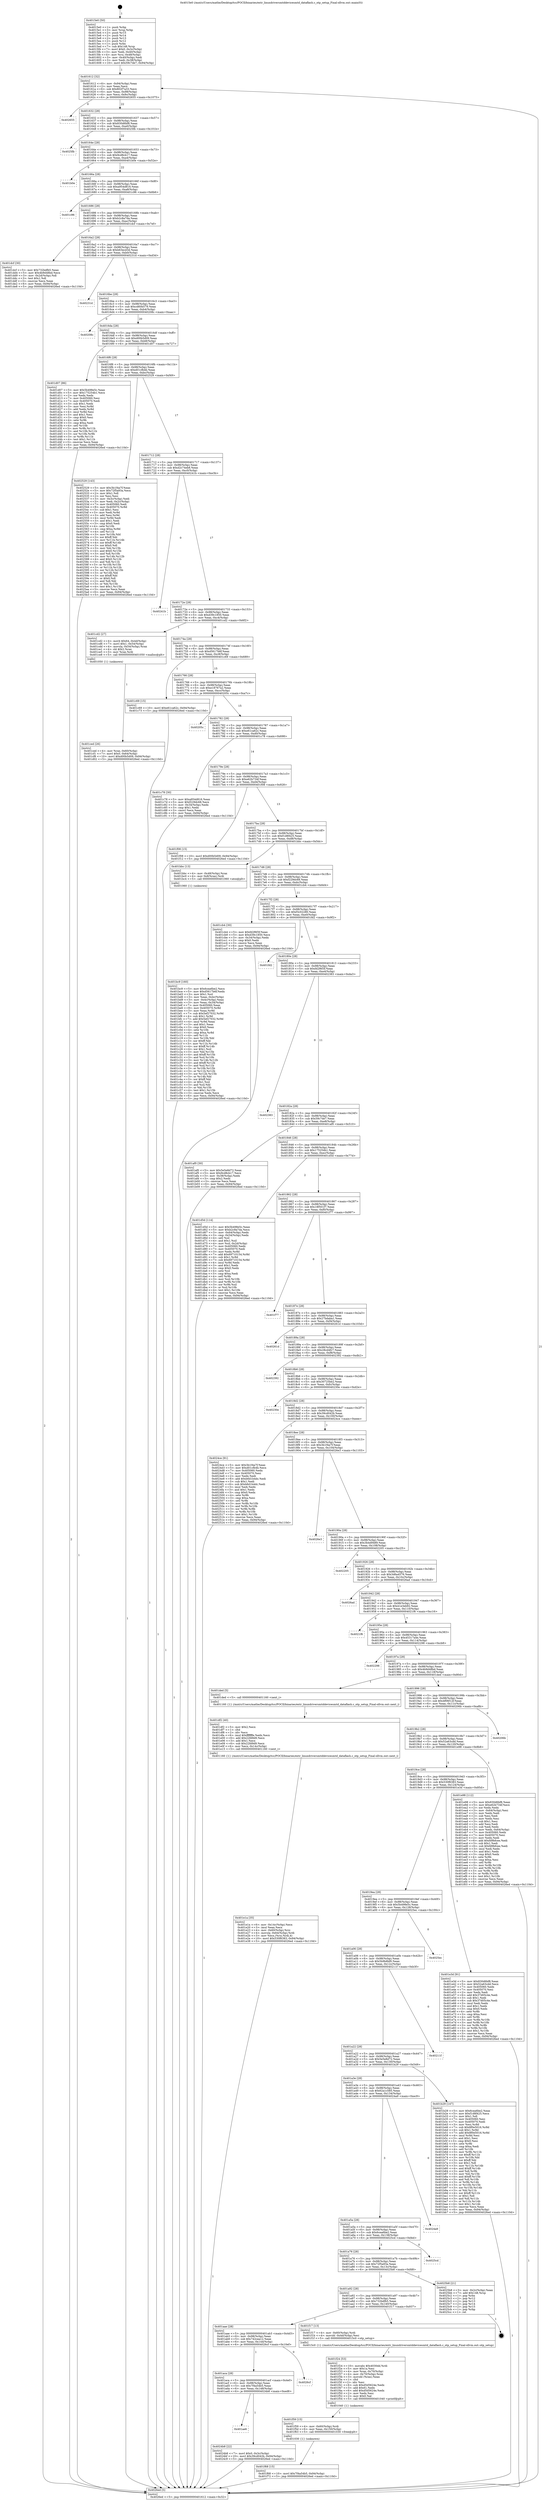 digraph "0x4015e0" {
  label = "0x4015e0 (/mnt/c/Users/mathe/Desktop/tcc/POCII/binaries/extr_linuxdriversmtddevicesmtd_dataflash.c_otp_setup_Final-ollvm.out::main(0))"
  labelloc = "t"
  node[shape=record]

  Entry [label="",width=0.3,height=0.3,shape=circle,fillcolor=black,style=filled]
  "0x401612" [label="{
     0x401612 [32]\l
     | [instrs]\l
     &nbsp;&nbsp;0x401612 \<+6\>: mov -0x94(%rbp),%eax\l
     &nbsp;&nbsp;0x401618 \<+2\>: mov %eax,%ecx\l
     &nbsp;&nbsp;0x40161a \<+6\>: sub $0x802f7a33,%ecx\l
     &nbsp;&nbsp;0x401620 \<+6\>: mov %eax,-0x98(%rbp)\l
     &nbsp;&nbsp;0x401626 \<+6\>: mov %ecx,-0x9c(%rbp)\l
     &nbsp;&nbsp;0x40162c \<+6\>: je 0000000000402655 \<main+0x1075\>\l
  }"]
  "0x402655" [label="{
     0x402655\l
  }", style=dashed]
  "0x401632" [label="{
     0x401632 [28]\l
     | [instrs]\l
     &nbsp;&nbsp;0x401632 \<+5\>: jmp 0000000000401637 \<main+0x57\>\l
     &nbsp;&nbsp;0x401637 \<+6\>: mov -0x98(%rbp),%eax\l
     &nbsp;&nbsp;0x40163d \<+5\>: sub $0x830d6bf8,%eax\l
     &nbsp;&nbsp;0x401642 \<+6\>: mov %eax,-0xa0(%rbp)\l
     &nbsp;&nbsp;0x401648 \<+6\>: je 00000000004025fb \<main+0x101b\>\l
  }"]
  Exit [label="",width=0.3,height=0.3,shape=circle,fillcolor=black,style=filled,peripheries=2]
  "0x4025fb" [label="{
     0x4025fb\l
  }", style=dashed]
  "0x40164e" [label="{
     0x40164e [28]\l
     | [instrs]\l
     &nbsp;&nbsp;0x40164e \<+5\>: jmp 0000000000401653 \<main+0x73\>\l
     &nbsp;&nbsp;0x401653 \<+6\>: mov -0x98(%rbp),%eax\l
     &nbsp;&nbsp;0x401659 \<+5\>: sub $0x9cd8cb17,%eax\l
     &nbsp;&nbsp;0x40165e \<+6\>: mov %eax,-0xa4(%rbp)\l
     &nbsp;&nbsp;0x401664 \<+6\>: je 0000000000401b0e \<main+0x52e\>\l
  }"]
  "0x401ae6" [label="{
     0x401ae6\l
  }", style=dashed]
  "0x401b0e" [label="{
     0x401b0e\l
  }", style=dashed]
  "0x40166a" [label="{
     0x40166a [28]\l
     | [instrs]\l
     &nbsp;&nbsp;0x40166a \<+5\>: jmp 000000000040166f \<main+0x8f\>\l
     &nbsp;&nbsp;0x40166f \<+6\>: mov -0x98(%rbp),%eax\l
     &nbsp;&nbsp;0x401675 \<+5\>: sub $0xa954d816,%eax\l
     &nbsp;&nbsp;0x40167a \<+6\>: mov %eax,-0xa8(%rbp)\l
     &nbsp;&nbsp;0x401680 \<+6\>: je 0000000000401c96 \<main+0x6b6\>\l
  }"]
  "0x4024b8" [label="{
     0x4024b8 [22]\l
     | [instrs]\l
     &nbsp;&nbsp;0x4024b8 \<+7\>: movl $0x0,-0x3c(%rbp)\l
     &nbsp;&nbsp;0x4024bf \<+10\>: movl $0x39cd042b,-0x94(%rbp)\l
     &nbsp;&nbsp;0x4024c9 \<+5\>: jmp 00000000004026ed \<main+0x110d\>\l
  }"]
  "0x401c96" [label="{
     0x401c96\l
  }", style=dashed]
  "0x401686" [label="{
     0x401686 [28]\l
     | [instrs]\l
     &nbsp;&nbsp;0x401686 \<+5\>: jmp 000000000040168b \<main+0xab\>\l
     &nbsp;&nbsp;0x40168b \<+6\>: mov -0x98(%rbp),%eax\l
     &nbsp;&nbsp;0x401691 \<+5\>: sub $0xb2c8a7da,%eax\l
     &nbsp;&nbsp;0x401696 \<+6\>: mov %eax,-0xac(%rbp)\l
     &nbsp;&nbsp;0x40169c \<+6\>: je 0000000000401dcf \<main+0x7ef\>\l
  }"]
  "0x401aca" [label="{
     0x401aca [28]\l
     | [instrs]\l
     &nbsp;&nbsp;0x401aca \<+5\>: jmp 0000000000401acf \<main+0x4ef\>\l
     &nbsp;&nbsp;0x401acf \<+6\>: mov -0x98(%rbp),%eax\l
     &nbsp;&nbsp;0x401ad5 \<+5\>: sub $0x7f4a54b5,%eax\l
     &nbsp;&nbsp;0x401ada \<+6\>: mov %eax,-0x148(%rbp)\l
     &nbsp;&nbsp;0x401ae0 \<+6\>: je 00000000004024b8 \<main+0xed8\>\l
  }"]
  "0x401dcf" [label="{
     0x401dcf [30]\l
     | [instrs]\l
     &nbsp;&nbsp;0x401dcf \<+5\>: mov $0x732bdfb5,%eax\l
     &nbsp;&nbsp;0x401dd4 \<+5\>: mov $0x4b9d48bd,%ecx\l
     &nbsp;&nbsp;0x401dd9 \<+3\>: mov -0x2d(%rbp),%dl\l
     &nbsp;&nbsp;0x401ddc \<+3\>: test $0x1,%dl\l
     &nbsp;&nbsp;0x401ddf \<+3\>: cmovne %ecx,%eax\l
     &nbsp;&nbsp;0x401de2 \<+6\>: mov %eax,-0x94(%rbp)\l
     &nbsp;&nbsp;0x401de8 \<+5\>: jmp 00000000004026ed \<main+0x110d\>\l
  }"]
  "0x4016a2" [label="{
     0x4016a2 [28]\l
     | [instrs]\l
     &nbsp;&nbsp;0x4016a2 \<+5\>: jmp 00000000004016a7 \<main+0xc7\>\l
     &nbsp;&nbsp;0x4016a7 \<+6\>: mov -0x98(%rbp),%eax\l
     &nbsp;&nbsp;0x4016ad \<+5\>: sub $0xb63ecd3d,%eax\l
     &nbsp;&nbsp;0x4016b2 \<+6\>: mov %eax,-0xb0(%rbp)\l
     &nbsp;&nbsp;0x4016b8 \<+6\>: je 000000000040231d \<main+0xd3d\>\l
  }"]
  "0x4026cf" [label="{
     0x4026cf\l
  }", style=dashed]
  "0x40231d" [label="{
     0x40231d\l
  }", style=dashed]
  "0x4016be" [label="{
     0x4016be [28]\l
     | [instrs]\l
     &nbsp;&nbsp;0x4016be \<+5\>: jmp 00000000004016c3 \<main+0xe3\>\l
     &nbsp;&nbsp;0x4016c3 \<+6\>: mov -0x98(%rbp),%eax\l
     &nbsp;&nbsp;0x4016c9 \<+5\>: sub $0xcd60b579,%eax\l
     &nbsp;&nbsp;0x4016ce \<+6\>: mov %eax,-0xb4(%rbp)\l
     &nbsp;&nbsp;0x4016d4 \<+6\>: je 000000000040208c \<main+0xaac\>\l
  }"]
  "0x401f68" [label="{
     0x401f68 [15]\l
     | [instrs]\l
     &nbsp;&nbsp;0x401f68 \<+10\>: movl $0x7f4a54b5,-0x94(%rbp)\l
     &nbsp;&nbsp;0x401f72 \<+5\>: jmp 00000000004026ed \<main+0x110d\>\l
  }"]
  "0x40208c" [label="{
     0x40208c\l
  }", style=dashed]
  "0x4016da" [label="{
     0x4016da [28]\l
     | [instrs]\l
     &nbsp;&nbsp;0x4016da \<+5\>: jmp 00000000004016df \<main+0xff\>\l
     &nbsp;&nbsp;0x4016df \<+6\>: mov -0x98(%rbp),%eax\l
     &nbsp;&nbsp;0x4016e5 \<+5\>: sub $0xd00b5d09,%eax\l
     &nbsp;&nbsp;0x4016ea \<+6\>: mov %eax,-0xb8(%rbp)\l
     &nbsp;&nbsp;0x4016f0 \<+6\>: je 0000000000401d07 \<main+0x727\>\l
  }"]
  "0x401f59" [label="{
     0x401f59 [15]\l
     | [instrs]\l
     &nbsp;&nbsp;0x401f59 \<+4\>: mov -0x60(%rbp),%rdi\l
     &nbsp;&nbsp;0x401f5d \<+6\>: mov %eax,-0x150(%rbp)\l
     &nbsp;&nbsp;0x401f63 \<+5\>: call 0000000000401030 \<free@plt\>\l
     | [calls]\l
     &nbsp;&nbsp;0x401030 \{1\} (unknown)\l
  }"]
  "0x401d07" [label="{
     0x401d07 [86]\l
     | [instrs]\l
     &nbsp;&nbsp;0x401d07 \<+5\>: mov $0x5b498e5c,%eax\l
     &nbsp;&nbsp;0x401d0c \<+5\>: mov $0x175254b1,%ecx\l
     &nbsp;&nbsp;0x401d11 \<+2\>: xor %edx,%edx\l
     &nbsp;&nbsp;0x401d13 \<+7\>: mov 0x405060,%esi\l
     &nbsp;&nbsp;0x401d1a \<+7\>: mov 0x405070,%edi\l
     &nbsp;&nbsp;0x401d21 \<+3\>: sub $0x1,%edx\l
     &nbsp;&nbsp;0x401d24 \<+3\>: mov %esi,%r8d\l
     &nbsp;&nbsp;0x401d27 \<+3\>: add %edx,%r8d\l
     &nbsp;&nbsp;0x401d2a \<+4\>: imul %r8d,%esi\l
     &nbsp;&nbsp;0x401d2e \<+3\>: and $0x1,%esi\l
     &nbsp;&nbsp;0x401d31 \<+3\>: cmp $0x0,%esi\l
     &nbsp;&nbsp;0x401d34 \<+4\>: sete %r9b\l
     &nbsp;&nbsp;0x401d38 \<+3\>: cmp $0xa,%edi\l
     &nbsp;&nbsp;0x401d3b \<+4\>: setl %r10b\l
     &nbsp;&nbsp;0x401d3f \<+3\>: mov %r9b,%r11b\l
     &nbsp;&nbsp;0x401d42 \<+3\>: and %r10b,%r11b\l
     &nbsp;&nbsp;0x401d45 \<+3\>: xor %r10b,%r9b\l
     &nbsp;&nbsp;0x401d48 \<+3\>: or %r9b,%r11b\l
     &nbsp;&nbsp;0x401d4b \<+4\>: test $0x1,%r11b\l
     &nbsp;&nbsp;0x401d4f \<+3\>: cmovne %ecx,%eax\l
     &nbsp;&nbsp;0x401d52 \<+6\>: mov %eax,-0x94(%rbp)\l
     &nbsp;&nbsp;0x401d58 \<+5\>: jmp 00000000004026ed \<main+0x110d\>\l
  }"]
  "0x4016f6" [label="{
     0x4016f6 [28]\l
     | [instrs]\l
     &nbsp;&nbsp;0x4016f6 \<+5\>: jmp 00000000004016fb \<main+0x11b\>\l
     &nbsp;&nbsp;0x4016fb \<+6\>: mov -0x98(%rbp),%eax\l
     &nbsp;&nbsp;0x401701 \<+5\>: sub $0xd01cfb4b,%eax\l
     &nbsp;&nbsp;0x401706 \<+6\>: mov %eax,-0xbc(%rbp)\l
     &nbsp;&nbsp;0x40170c \<+6\>: je 0000000000402529 \<main+0xf49\>\l
  }"]
  "0x401f24" [label="{
     0x401f24 [53]\l
     | [instrs]\l
     &nbsp;&nbsp;0x401f24 \<+10\>: movabs $0x4030dd,%rdi\l
     &nbsp;&nbsp;0x401f2e \<+5\>: mov $0x1a,%esi\l
     &nbsp;&nbsp;0x401f33 \<+4\>: mov %rax,-0x70(%rbp)\l
     &nbsp;&nbsp;0x401f37 \<+4\>: mov -0x70(%rbp),%rax\l
     &nbsp;&nbsp;0x401f3b \<+3\>: movsbl (%rax),%eax\l
     &nbsp;&nbsp;0x401f3e \<+1\>: cltd\l
     &nbsp;&nbsp;0x401f3f \<+2\>: idiv %esi\l
     &nbsp;&nbsp;0x401f41 \<+6\>: sub $0xd5d5624e,%edx\l
     &nbsp;&nbsp;0x401f47 \<+3\>: add $0x61,%edx\l
     &nbsp;&nbsp;0x401f4a \<+6\>: add $0xd5d5624e,%edx\l
     &nbsp;&nbsp;0x401f50 \<+2\>: mov %edx,%esi\l
     &nbsp;&nbsp;0x401f52 \<+2\>: mov $0x0,%al\l
     &nbsp;&nbsp;0x401f54 \<+5\>: call 0000000000401040 \<printf@plt\>\l
     | [calls]\l
     &nbsp;&nbsp;0x401040 \{1\} (unknown)\l
  }"]
  "0x402529" [label="{
     0x402529 [143]\l
     | [instrs]\l
     &nbsp;&nbsp;0x402529 \<+5\>: mov $0x3b1f4a7f,%eax\l
     &nbsp;&nbsp;0x40252e \<+5\>: mov $0x72f5a93a,%ecx\l
     &nbsp;&nbsp;0x402533 \<+2\>: mov $0x1,%dl\l
     &nbsp;&nbsp;0x402535 \<+2\>: xor %esi,%esi\l
     &nbsp;&nbsp;0x402537 \<+3\>: mov -0x3c(%rbp),%edi\l
     &nbsp;&nbsp;0x40253a \<+3\>: mov %edi,-0x2c(%rbp)\l
     &nbsp;&nbsp;0x40253d \<+7\>: mov 0x405060,%edi\l
     &nbsp;&nbsp;0x402544 \<+8\>: mov 0x405070,%r8d\l
     &nbsp;&nbsp;0x40254c \<+3\>: sub $0x1,%esi\l
     &nbsp;&nbsp;0x40254f \<+3\>: mov %edi,%r9d\l
     &nbsp;&nbsp;0x402552 \<+3\>: add %esi,%r9d\l
     &nbsp;&nbsp;0x402555 \<+4\>: imul %r9d,%edi\l
     &nbsp;&nbsp;0x402559 \<+3\>: and $0x1,%edi\l
     &nbsp;&nbsp;0x40255c \<+3\>: cmp $0x0,%edi\l
     &nbsp;&nbsp;0x40255f \<+4\>: sete %r10b\l
     &nbsp;&nbsp;0x402563 \<+4\>: cmp $0xa,%r8d\l
     &nbsp;&nbsp;0x402567 \<+4\>: setl %r11b\l
     &nbsp;&nbsp;0x40256b \<+3\>: mov %r10b,%bl\l
     &nbsp;&nbsp;0x40256e \<+3\>: xor $0xff,%bl\l
     &nbsp;&nbsp;0x402571 \<+3\>: mov %r11b,%r14b\l
     &nbsp;&nbsp;0x402574 \<+4\>: xor $0xff,%r14b\l
     &nbsp;&nbsp;0x402578 \<+3\>: xor $0x0,%dl\l
     &nbsp;&nbsp;0x40257b \<+3\>: mov %bl,%r15b\l
     &nbsp;&nbsp;0x40257e \<+4\>: and $0x0,%r15b\l
     &nbsp;&nbsp;0x402582 \<+3\>: and %dl,%r10b\l
     &nbsp;&nbsp;0x402585 \<+3\>: mov %r14b,%r12b\l
     &nbsp;&nbsp;0x402588 \<+4\>: and $0x0,%r12b\l
     &nbsp;&nbsp;0x40258c \<+3\>: and %dl,%r11b\l
     &nbsp;&nbsp;0x40258f \<+3\>: or %r10b,%r15b\l
     &nbsp;&nbsp;0x402592 \<+3\>: or %r11b,%r12b\l
     &nbsp;&nbsp;0x402595 \<+3\>: xor %r12b,%r15b\l
     &nbsp;&nbsp;0x402598 \<+3\>: or %r14b,%bl\l
     &nbsp;&nbsp;0x40259b \<+3\>: xor $0xff,%bl\l
     &nbsp;&nbsp;0x40259e \<+3\>: or $0x0,%dl\l
     &nbsp;&nbsp;0x4025a1 \<+2\>: and %dl,%bl\l
     &nbsp;&nbsp;0x4025a3 \<+3\>: or %bl,%r15b\l
     &nbsp;&nbsp;0x4025a6 \<+4\>: test $0x1,%r15b\l
     &nbsp;&nbsp;0x4025aa \<+3\>: cmovne %ecx,%eax\l
     &nbsp;&nbsp;0x4025ad \<+6\>: mov %eax,-0x94(%rbp)\l
     &nbsp;&nbsp;0x4025b3 \<+5\>: jmp 00000000004026ed \<main+0x110d\>\l
  }"]
  "0x401712" [label="{
     0x401712 [28]\l
     | [instrs]\l
     &nbsp;&nbsp;0x401712 \<+5\>: jmp 0000000000401717 \<main+0x137\>\l
     &nbsp;&nbsp;0x401717 \<+6\>: mov -0x98(%rbp),%eax\l
     &nbsp;&nbsp;0x40171d \<+5\>: sub $0xd2c74eb8,%eax\l
     &nbsp;&nbsp;0x401722 \<+6\>: mov %eax,-0xc0(%rbp)\l
     &nbsp;&nbsp;0x401728 \<+6\>: je 000000000040241b \<main+0xe3b\>\l
  }"]
  "0x401aae" [label="{
     0x401aae [28]\l
     | [instrs]\l
     &nbsp;&nbsp;0x401aae \<+5\>: jmp 0000000000401ab3 \<main+0x4d3\>\l
     &nbsp;&nbsp;0x401ab3 \<+6\>: mov -0x98(%rbp),%eax\l
     &nbsp;&nbsp;0x401ab9 \<+5\>: sub $0x742cea12,%eax\l
     &nbsp;&nbsp;0x401abe \<+6\>: mov %eax,-0x144(%rbp)\l
     &nbsp;&nbsp;0x401ac4 \<+6\>: je 00000000004026cf \<main+0x10ef\>\l
  }"]
  "0x40241b" [label="{
     0x40241b\l
  }", style=dashed]
  "0x40172e" [label="{
     0x40172e [28]\l
     | [instrs]\l
     &nbsp;&nbsp;0x40172e \<+5\>: jmp 0000000000401733 \<main+0x153\>\l
     &nbsp;&nbsp;0x401733 \<+6\>: mov -0x98(%rbp),%eax\l
     &nbsp;&nbsp;0x401739 \<+5\>: sub $0xd39c1850,%eax\l
     &nbsp;&nbsp;0x40173e \<+6\>: mov %eax,-0xc4(%rbp)\l
     &nbsp;&nbsp;0x401744 \<+6\>: je 0000000000401cd2 \<main+0x6f2\>\l
  }"]
  "0x401f17" [label="{
     0x401f17 [13]\l
     | [instrs]\l
     &nbsp;&nbsp;0x401f17 \<+4\>: mov -0x60(%rbp),%rdi\l
     &nbsp;&nbsp;0x401f1b \<+4\>: movsbl -0x4d(%rbp),%esi\l
     &nbsp;&nbsp;0x401f1f \<+5\>: call 00000000004015c0 \<otp_setup\>\l
     | [calls]\l
     &nbsp;&nbsp;0x4015c0 \{1\} (/mnt/c/Users/mathe/Desktop/tcc/POCII/binaries/extr_linuxdriversmtddevicesmtd_dataflash.c_otp_setup_Final-ollvm.out::otp_setup)\l
  }"]
  "0x401cd2" [label="{
     0x401cd2 [27]\l
     | [instrs]\l
     &nbsp;&nbsp;0x401cd2 \<+4\>: movb $0x64,-0x4d(%rbp)\l
     &nbsp;&nbsp;0x401cd6 \<+7\>: movl $0x1,-0x54(%rbp)\l
     &nbsp;&nbsp;0x401cdd \<+4\>: movslq -0x54(%rbp),%rax\l
     &nbsp;&nbsp;0x401ce1 \<+4\>: shl $0x2,%rax\l
     &nbsp;&nbsp;0x401ce5 \<+3\>: mov %rax,%rdi\l
     &nbsp;&nbsp;0x401ce8 \<+5\>: call 0000000000401050 \<malloc@plt\>\l
     | [calls]\l
     &nbsp;&nbsp;0x401050 \{1\} (unknown)\l
  }"]
  "0x40174a" [label="{
     0x40174a [28]\l
     | [instrs]\l
     &nbsp;&nbsp;0x40174a \<+5\>: jmp 000000000040174f \<main+0x16f\>\l
     &nbsp;&nbsp;0x40174f \<+6\>: mov -0x98(%rbp),%eax\l
     &nbsp;&nbsp;0x401755 \<+5\>: sub $0xd5617b6f,%eax\l
     &nbsp;&nbsp;0x40175a \<+6\>: mov %eax,-0xc8(%rbp)\l
     &nbsp;&nbsp;0x401760 \<+6\>: je 0000000000401c69 \<main+0x689\>\l
  }"]
  "0x401a92" [label="{
     0x401a92 [28]\l
     | [instrs]\l
     &nbsp;&nbsp;0x401a92 \<+5\>: jmp 0000000000401a97 \<main+0x4b7\>\l
     &nbsp;&nbsp;0x401a97 \<+6\>: mov -0x98(%rbp),%eax\l
     &nbsp;&nbsp;0x401a9d \<+5\>: sub $0x732bdfb5,%eax\l
     &nbsp;&nbsp;0x401aa2 \<+6\>: mov %eax,-0x140(%rbp)\l
     &nbsp;&nbsp;0x401aa8 \<+6\>: je 0000000000401f17 \<main+0x937\>\l
  }"]
  "0x401c69" [label="{
     0x401c69 [15]\l
     | [instrs]\l
     &nbsp;&nbsp;0x401c69 \<+10\>: movl $0xe61ca62c,-0x94(%rbp)\l
     &nbsp;&nbsp;0x401c73 \<+5\>: jmp 00000000004026ed \<main+0x110d\>\l
  }"]
  "0x401766" [label="{
     0x401766 [28]\l
     | [instrs]\l
     &nbsp;&nbsp;0x401766 \<+5\>: jmp 000000000040176b \<main+0x18b\>\l
     &nbsp;&nbsp;0x40176b \<+6\>: mov -0x98(%rbp),%eax\l
     &nbsp;&nbsp;0x401771 \<+5\>: sub $0xe18767a2,%eax\l
     &nbsp;&nbsp;0x401776 \<+6\>: mov %eax,-0xcc(%rbp)\l
     &nbsp;&nbsp;0x40177c \<+6\>: je 000000000040205c \<main+0xa7c\>\l
  }"]
  "0x4025b8" [label="{
     0x4025b8 [21]\l
     | [instrs]\l
     &nbsp;&nbsp;0x4025b8 \<+3\>: mov -0x2c(%rbp),%eax\l
     &nbsp;&nbsp;0x4025bb \<+7\>: add $0x148,%rsp\l
     &nbsp;&nbsp;0x4025c2 \<+1\>: pop %rbx\l
     &nbsp;&nbsp;0x4025c3 \<+2\>: pop %r12\l
     &nbsp;&nbsp;0x4025c5 \<+2\>: pop %r13\l
     &nbsp;&nbsp;0x4025c7 \<+2\>: pop %r14\l
     &nbsp;&nbsp;0x4025c9 \<+2\>: pop %r15\l
     &nbsp;&nbsp;0x4025cb \<+1\>: pop %rbp\l
     &nbsp;&nbsp;0x4025cc \<+1\>: ret\l
  }"]
  "0x40205c" [label="{
     0x40205c\l
  }", style=dashed]
  "0x401782" [label="{
     0x401782 [28]\l
     | [instrs]\l
     &nbsp;&nbsp;0x401782 \<+5\>: jmp 0000000000401787 \<main+0x1a7\>\l
     &nbsp;&nbsp;0x401787 \<+6\>: mov -0x98(%rbp),%eax\l
     &nbsp;&nbsp;0x40178d \<+5\>: sub $0xe61ca62c,%eax\l
     &nbsp;&nbsp;0x401792 \<+6\>: mov %eax,-0xd0(%rbp)\l
     &nbsp;&nbsp;0x401798 \<+6\>: je 0000000000401c78 \<main+0x698\>\l
  }"]
  "0x401a76" [label="{
     0x401a76 [28]\l
     | [instrs]\l
     &nbsp;&nbsp;0x401a76 \<+5\>: jmp 0000000000401a7b \<main+0x49b\>\l
     &nbsp;&nbsp;0x401a7b \<+6\>: mov -0x98(%rbp),%eax\l
     &nbsp;&nbsp;0x401a81 \<+5\>: sub $0x72f5a93a,%eax\l
     &nbsp;&nbsp;0x401a86 \<+6\>: mov %eax,-0x13c(%rbp)\l
     &nbsp;&nbsp;0x401a8c \<+6\>: je 00000000004025b8 \<main+0xfd8\>\l
  }"]
  "0x401c78" [label="{
     0x401c78 [30]\l
     | [instrs]\l
     &nbsp;&nbsp;0x401c78 \<+5\>: mov $0xa954d816,%eax\l
     &nbsp;&nbsp;0x401c7d \<+5\>: mov $0xf229dc68,%ecx\l
     &nbsp;&nbsp;0x401c82 \<+3\>: mov -0x34(%rbp),%edx\l
     &nbsp;&nbsp;0x401c85 \<+3\>: cmp $0x1,%edx\l
     &nbsp;&nbsp;0x401c88 \<+3\>: cmovl %ecx,%eax\l
     &nbsp;&nbsp;0x401c8b \<+6\>: mov %eax,-0x94(%rbp)\l
     &nbsp;&nbsp;0x401c91 \<+5\>: jmp 00000000004026ed \<main+0x110d\>\l
  }"]
  "0x40179e" [label="{
     0x40179e [28]\l
     | [instrs]\l
     &nbsp;&nbsp;0x40179e \<+5\>: jmp 00000000004017a3 \<main+0x1c3\>\l
     &nbsp;&nbsp;0x4017a3 \<+6\>: mov -0x98(%rbp),%eax\l
     &nbsp;&nbsp;0x4017a9 \<+5\>: sub $0xe62b734f,%eax\l
     &nbsp;&nbsp;0x4017ae \<+6\>: mov %eax,-0xd4(%rbp)\l
     &nbsp;&nbsp;0x4017b4 \<+6\>: je 0000000000401f08 \<main+0x928\>\l
  }"]
  "0x4025cd" [label="{
     0x4025cd\l
  }", style=dashed]
  "0x401f08" [label="{
     0x401f08 [15]\l
     | [instrs]\l
     &nbsp;&nbsp;0x401f08 \<+10\>: movl $0xd00b5d09,-0x94(%rbp)\l
     &nbsp;&nbsp;0x401f12 \<+5\>: jmp 00000000004026ed \<main+0x110d\>\l
  }"]
  "0x4017ba" [label="{
     0x4017ba [28]\l
     | [instrs]\l
     &nbsp;&nbsp;0x4017ba \<+5\>: jmp 00000000004017bf \<main+0x1df\>\l
     &nbsp;&nbsp;0x4017bf \<+6\>: mov -0x98(%rbp),%eax\l
     &nbsp;&nbsp;0x4017c5 \<+5\>: sub $0xf1d8f425,%eax\l
     &nbsp;&nbsp;0x4017ca \<+6\>: mov %eax,-0xd8(%rbp)\l
     &nbsp;&nbsp;0x4017d0 \<+6\>: je 0000000000401bbc \<main+0x5dc\>\l
  }"]
  "0x401a5a" [label="{
     0x401a5a [28]\l
     | [instrs]\l
     &nbsp;&nbsp;0x401a5a \<+5\>: jmp 0000000000401a5f \<main+0x47f\>\l
     &nbsp;&nbsp;0x401a5f \<+6\>: mov -0x98(%rbp),%eax\l
     &nbsp;&nbsp;0x401a65 \<+5\>: sub $0x6cea6be2,%eax\l
     &nbsp;&nbsp;0x401a6a \<+6\>: mov %eax,-0x138(%rbp)\l
     &nbsp;&nbsp;0x401a70 \<+6\>: je 00000000004025cd \<main+0xfed\>\l
  }"]
  "0x401bbc" [label="{
     0x401bbc [13]\l
     | [instrs]\l
     &nbsp;&nbsp;0x401bbc \<+4\>: mov -0x48(%rbp),%rax\l
     &nbsp;&nbsp;0x401bc0 \<+4\>: mov 0x8(%rax),%rdi\l
     &nbsp;&nbsp;0x401bc4 \<+5\>: call 0000000000401060 \<atoi@plt\>\l
     | [calls]\l
     &nbsp;&nbsp;0x401060 \{1\} (unknown)\l
  }"]
  "0x4017d6" [label="{
     0x4017d6 [28]\l
     | [instrs]\l
     &nbsp;&nbsp;0x4017d6 \<+5\>: jmp 00000000004017db \<main+0x1fb\>\l
     &nbsp;&nbsp;0x4017db \<+6\>: mov -0x98(%rbp),%eax\l
     &nbsp;&nbsp;0x4017e1 \<+5\>: sub $0xf229dc68,%eax\l
     &nbsp;&nbsp;0x4017e6 \<+6\>: mov %eax,-0xdc(%rbp)\l
     &nbsp;&nbsp;0x4017ec \<+6\>: je 0000000000401cb4 \<main+0x6d4\>\l
  }"]
  "0x4024a9" [label="{
     0x4024a9\l
  }", style=dashed]
  "0x401cb4" [label="{
     0x401cb4 [30]\l
     | [instrs]\l
     &nbsp;&nbsp;0x401cb4 \<+5\>: mov $0xfd2f6f3f,%eax\l
     &nbsp;&nbsp;0x401cb9 \<+5\>: mov $0xd39c1850,%ecx\l
     &nbsp;&nbsp;0x401cbe \<+3\>: mov -0x34(%rbp),%edx\l
     &nbsp;&nbsp;0x401cc1 \<+3\>: cmp $0x0,%edx\l
     &nbsp;&nbsp;0x401cc4 \<+3\>: cmove %ecx,%eax\l
     &nbsp;&nbsp;0x401cc7 \<+6\>: mov %eax,-0x94(%rbp)\l
     &nbsp;&nbsp;0x401ccd \<+5\>: jmp 00000000004026ed \<main+0x110d\>\l
  }"]
  "0x4017f2" [label="{
     0x4017f2 [28]\l
     | [instrs]\l
     &nbsp;&nbsp;0x4017f2 \<+5\>: jmp 00000000004017f7 \<main+0x217\>\l
     &nbsp;&nbsp;0x4017f7 \<+6\>: mov -0x98(%rbp),%eax\l
     &nbsp;&nbsp;0x4017fd \<+5\>: sub $0xf3c02280,%eax\l
     &nbsp;&nbsp;0x401802 \<+6\>: mov %eax,-0xe0(%rbp)\l
     &nbsp;&nbsp;0x401808 \<+6\>: je 0000000000401fd2 \<main+0x9f2\>\l
  }"]
  "0x401e1a" [label="{
     0x401e1a [35]\l
     | [instrs]\l
     &nbsp;&nbsp;0x401e1a \<+6\>: mov -0x14c(%rbp),%ecx\l
     &nbsp;&nbsp;0x401e20 \<+3\>: imul %eax,%ecx\l
     &nbsp;&nbsp;0x401e23 \<+4\>: mov -0x60(%rbp),%rsi\l
     &nbsp;&nbsp;0x401e27 \<+4\>: movslq -0x64(%rbp),%rdi\l
     &nbsp;&nbsp;0x401e2b \<+3\>: mov %ecx,(%rsi,%rdi,4)\l
     &nbsp;&nbsp;0x401e2e \<+10\>: movl $0x530f6383,-0x94(%rbp)\l
     &nbsp;&nbsp;0x401e38 \<+5\>: jmp 00000000004026ed \<main+0x110d\>\l
  }"]
  "0x401fd2" [label="{
     0x401fd2\l
  }", style=dashed]
  "0x40180e" [label="{
     0x40180e [28]\l
     | [instrs]\l
     &nbsp;&nbsp;0x40180e \<+5\>: jmp 0000000000401813 \<main+0x233\>\l
     &nbsp;&nbsp;0x401813 \<+6\>: mov -0x98(%rbp),%eax\l
     &nbsp;&nbsp;0x401819 \<+5\>: sub $0xfd2f6f3f,%eax\l
     &nbsp;&nbsp;0x40181e \<+6\>: mov %eax,-0xe4(%rbp)\l
     &nbsp;&nbsp;0x401824 \<+6\>: je 0000000000402383 \<main+0xda3\>\l
  }"]
  "0x401df2" [label="{
     0x401df2 [40]\l
     | [instrs]\l
     &nbsp;&nbsp;0x401df2 \<+5\>: mov $0x2,%ecx\l
     &nbsp;&nbsp;0x401df7 \<+1\>: cltd\l
     &nbsp;&nbsp;0x401df8 \<+2\>: idiv %ecx\l
     &nbsp;&nbsp;0x401dfa \<+6\>: imul $0xfffffffe,%edx,%ecx\l
     &nbsp;&nbsp;0x401e00 \<+6\>: add $0x22fd9d9,%ecx\l
     &nbsp;&nbsp;0x401e06 \<+3\>: add $0x1,%ecx\l
     &nbsp;&nbsp;0x401e09 \<+6\>: sub $0x22fd9d9,%ecx\l
     &nbsp;&nbsp;0x401e0f \<+6\>: mov %ecx,-0x14c(%rbp)\l
     &nbsp;&nbsp;0x401e15 \<+5\>: call 0000000000401160 \<next_i\>\l
     | [calls]\l
     &nbsp;&nbsp;0x401160 \{1\} (/mnt/c/Users/mathe/Desktop/tcc/POCII/binaries/extr_linuxdriversmtddevicesmtd_dataflash.c_otp_setup_Final-ollvm.out::next_i)\l
  }"]
  "0x402383" [label="{
     0x402383\l
  }", style=dashed]
  "0x40182a" [label="{
     0x40182a [28]\l
     | [instrs]\l
     &nbsp;&nbsp;0x40182a \<+5\>: jmp 000000000040182f \<main+0x24f\>\l
     &nbsp;&nbsp;0x40182f \<+6\>: mov -0x98(%rbp),%eax\l
     &nbsp;&nbsp;0x401835 \<+5\>: sub $0x59c7de7,%eax\l
     &nbsp;&nbsp;0x40183a \<+6\>: mov %eax,-0xe8(%rbp)\l
     &nbsp;&nbsp;0x401840 \<+6\>: je 0000000000401af0 \<main+0x510\>\l
  }"]
  "0x401ced" [label="{
     0x401ced [26]\l
     | [instrs]\l
     &nbsp;&nbsp;0x401ced \<+4\>: mov %rax,-0x60(%rbp)\l
     &nbsp;&nbsp;0x401cf1 \<+7\>: movl $0x0,-0x64(%rbp)\l
     &nbsp;&nbsp;0x401cf8 \<+10\>: movl $0xd00b5d09,-0x94(%rbp)\l
     &nbsp;&nbsp;0x401d02 \<+5\>: jmp 00000000004026ed \<main+0x110d\>\l
  }"]
  "0x401af0" [label="{
     0x401af0 [30]\l
     | [instrs]\l
     &nbsp;&nbsp;0x401af0 \<+5\>: mov $0x5e5e8d72,%eax\l
     &nbsp;&nbsp;0x401af5 \<+5\>: mov $0x9cd8cb17,%ecx\l
     &nbsp;&nbsp;0x401afa \<+3\>: mov -0x38(%rbp),%edx\l
     &nbsp;&nbsp;0x401afd \<+3\>: cmp $0x2,%edx\l
     &nbsp;&nbsp;0x401b00 \<+3\>: cmovne %ecx,%eax\l
     &nbsp;&nbsp;0x401b03 \<+6\>: mov %eax,-0x94(%rbp)\l
     &nbsp;&nbsp;0x401b09 \<+5\>: jmp 00000000004026ed \<main+0x110d\>\l
  }"]
  "0x401846" [label="{
     0x401846 [28]\l
     | [instrs]\l
     &nbsp;&nbsp;0x401846 \<+5\>: jmp 000000000040184b \<main+0x26b\>\l
     &nbsp;&nbsp;0x40184b \<+6\>: mov -0x98(%rbp),%eax\l
     &nbsp;&nbsp;0x401851 \<+5\>: sub $0x175254b1,%eax\l
     &nbsp;&nbsp;0x401856 \<+6\>: mov %eax,-0xec(%rbp)\l
     &nbsp;&nbsp;0x40185c \<+6\>: je 0000000000401d5d \<main+0x77d\>\l
  }"]
  "0x4026ed" [label="{
     0x4026ed [5]\l
     | [instrs]\l
     &nbsp;&nbsp;0x4026ed \<+5\>: jmp 0000000000401612 \<main+0x32\>\l
  }"]
  "0x4015e0" [label="{
     0x4015e0 [50]\l
     | [instrs]\l
     &nbsp;&nbsp;0x4015e0 \<+1\>: push %rbp\l
     &nbsp;&nbsp;0x4015e1 \<+3\>: mov %rsp,%rbp\l
     &nbsp;&nbsp;0x4015e4 \<+2\>: push %r15\l
     &nbsp;&nbsp;0x4015e6 \<+2\>: push %r14\l
     &nbsp;&nbsp;0x4015e8 \<+2\>: push %r13\l
     &nbsp;&nbsp;0x4015ea \<+2\>: push %r12\l
     &nbsp;&nbsp;0x4015ec \<+1\>: push %rbx\l
     &nbsp;&nbsp;0x4015ed \<+7\>: sub $0x148,%rsp\l
     &nbsp;&nbsp;0x4015f4 \<+7\>: movl $0x0,-0x3c(%rbp)\l
     &nbsp;&nbsp;0x4015fb \<+3\>: mov %edi,-0x40(%rbp)\l
     &nbsp;&nbsp;0x4015fe \<+4\>: mov %rsi,-0x48(%rbp)\l
     &nbsp;&nbsp;0x401602 \<+3\>: mov -0x40(%rbp),%edi\l
     &nbsp;&nbsp;0x401605 \<+3\>: mov %edi,-0x38(%rbp)\l
     &nbsp;&nbsp;0x401608 \<+10\>: movl $0x59c7de7,-0x94(%rbp)\l
  }"]
  "0x401bc9" [label="{
     0x401bc9 [160]\l
     | [instrs]\l
     &nbsp;&nbsp;0x401bc9 \<+5\>: mov $0x6cea6be2,%ecx\l
     &nbsp;&nbsp;0x401bce \<+5\>: mov $0xd5617b6f,%edx\l
     &nbsp;&nbsp;0x401bd3 \<+3\>: mov $0x1,%sil\l
     &nbsp;&nbsp;0x401bd6 \<+3\>: mov %eax,-0x4c(%rbp)\l
     &nbsp;&nbsp;0x401bd9 \<+3\>: mov -0x4c(%rbp),%eax\l
     &nbsp;&nbsp;0x401bdc \<+3\>: mov %eax,-0x34(%rbp)\l
     &nbsp;&nbsp;0x401bdf \<+7\>: mov 0x405060,%eax\l
     &nbsp;&nbsp;0x401be6 \<+8\>: mov 0x405070,%r8d\l
     &nbsp;&nbsp;0x401bee \<+3\>: mov %eax,%r9d\l
     &nbsp;&nbsp;0x401bf1 \<+7\>: sub $0x5ef27032,%r9d\l
     &nbsp;&nbsp;0x401bf8 \<+4\>: sub $0x1,%r9d\l
     &nbsp;&nbsp;0x401bfc \<+7\>: add $0x5ef27032,%r9d\l
     &nbsp;&nbsp;0x401c03 \<+4\>: imul %r9d,%eax\l
     &nbsp;&nbsp;0x401c07 \<+3\>: and $0x1,%eax\l
     &nbsp;&nbsp;0x401c0a \<+3\>: cmp $0x0,%eax\l
     &nbsp;&nbsp;0x401c0d \<+4\>: sete %r10b\l
     &nbsp;&nbsp;0x401c11 \<+4\>: cmp $0xa,%r8d\l
     &nbsp;&nbsp;0x401c15 \<+4\>: setl %r11b\l
     &nbsp;&nbsp;0x401c19 \<+3\>: mov %r10b,%bl\l
     &nbsp;&nbsp;0x401c1c \<+3\>: xor $0xff,%bl\l
     &nbsp;&nbsp;0x401c1f \<+3\>: mov %r11b,%r14b\l
     &nbsp;&nbsp;0x401c22 \<+4\>: xor $0xff,%r14b\l
     &nbsp;&nbsp;0x401c26 \<+4\>: xor $0x1,%sil\l
     &nbsp;&nbsp;0x401c2a \<+3\>: mov %bl,%r15b\l
     &nbsp;&nbsp;0x401c2d \<+4\>: and $0xff,%r15b\l
     &nbsp;&nbsp;0x401c31 \<+3\>: and %sil,%r10b\l
     &nbsp;&nbsp;0x401c34 \<+3\>: mov %r14b,%r12b\l
     &nbsp;&nbsp;0x401c37 \<+4\>: and $0xff,%r12b\l
     &nbsp;&nbsp;0x401c3b \<+3\>: and %sil,%r11b\l
     &nbsp;&nbsp;0x401c3e \<+3\>: or %r10b,%r15b\l
     &nbsp;&nbsp;0x401c41 \<+3\>: or %r11b,%r12b\l
     &nbsp;&nbsp;0x401c44 \<+3\>: xor %r12b,%r15b\l
     &nbsp;&nbsp;0x401c47 \<+3\>: or %r14b,%bl\l
     &nbsp;&nbsp;0x401c4a \<+3\>: xor $0xff,%bl\l
     &nbsp;&nbsp;0x401c4d \<+4\>: or $0x1,%sil\l
     &nbsp;&nbsp;0x401c51 \<+3\>: and %sil,%bl\l
     &nbsp;&nbsp;0x401c54 \<+3\>: or %bl,%r15b\l
     &nbsp;&nbsp;0x401c57 \<+4\>: test $0x1,%r15b\l
     &nbsp;&nbsp;0x401c5b \<+3\>: cmovne %edx,%ecx\l
     &nbsp;&nbsp;0x401c5e \<+6\>: mov %ecx,-0x94(%rbp)\l
     &nbsp;&nbsp;0x401c64 \<+5\>: jmp 00000000004026ed \<main+0x110d\>\l
  }"]
  "0x401d5d" [label="{
     0x401d5d [114]\l
     | [instrs]\l
     &nbsp;&nbsp;0x401d5d \<+5\>: mov $0x5b498e5c,%eax\l
     &nbsp;&nbsp;0x401d62 \<+5\>: mov $0xb2c8a7da,%ecx\l
     &nbsp;&nbsp;0x401d67 \<+3\>: mov -0x64(%rbp),%edx\l
     &nbsp;&nbsp;0x401d6a \<+3\>: cmp -0x54(%rbp),%edx\l
     &nbsp;&nbsp;0x401d6d \<+4\>: setl %sil\l
     &nbsp;&nbsp;0x401d71 \<+4\>: and $0x1,%sil\l
     &nbsp;&nbsp;0x401d75 \<+4\>: mov %sil,-0x2d(%rbp)\l
     &nbsp;&nbsp;0x401d79 \<+7\>: mov 0x405060,%edx\l
     &nbsp;&nbsp;0x401d80 \<+7\>: mov 0x405070,%edi\l
     &nbsp;&nbsp;0x401d87 \<+3\>: mov %edx,%r8d\l
     &nbsp;&nbsp;0x401d8a \<+7\>: add $0x69710154,%r8d\l
     &nbsp;&nbsp;0x401d91 \<+4\>: sub $0x1,%r8d\l
     &nbsp;&nbsp;0x401d95 \<+7\>: sub $0x69710154,%r8d\l
     &nbsp;&nbsp;0x401d9c \<+4\>: imul %r8d,%edx\l
     &nbsp;&nbsp;0x401da0 \<+3\>: and $0x1,%edx\l
     &nbsp;&nbsp;0x401da3 \<+3\>: cmp $0x0,%edx\l
     &nbsp;&nbsp;0x401da6 \<+4\>: sete %sil\l
     &nbsp;&nbsp;0x401daa \<+3\>: cmp $0xa,%edi\l
     &nbsp;&nbsp;0x401dad \<+4\>: setl %r9b\l
     &nbsp;&nbsp;0x401db1 \<+3\>: mov %sil,%r10b\l
     &nbsp;&nbsp;0x401db4 \<+3\>: and %r9b,%r10b\l
     &nbsp;&nbsp;0x401db7 \<+3\>: xor %r9b,%sil\l
     &nbsp;&nbsp;0x401dba \<+3\>: or %sil,%r10b\l
     &nbsp;&nbsp;0x401dbd \<+4\>: test $0x1,%r10b\l
     &nbsp;&nbsp;0x401dc1 \<+3\>: cmovne %ecx,%eax\l
     &nbsp;&nbsp;0x401dc4 \<+6\>: mov %eax,-0x94(%rbp)\l
     &nbsp;&nbsp;0x401dca \<+5\>: jmp 00000000004026ed \<main+0x110d\>\l
  }"]
  "0x401862" [label="{
     0x401862 [28]\l
     | [instrs]\l
     &nbsp;&nbsp;0x401862 \<+5\>: jmp 0000000000401867 \<main+0x287\>\l
     &nbsp;&nbsp;0x401867 \<+6\>: mov -0x98(%rbp),%eax\l
     &nbsp;&nbsp;0x40186d \<+5\>: sub $0x18f501f7,%eax\l
     &nbsp;&nbsp;0x401872 \<+6\>: mov %eax,-0xf0(%rbp)\l
     &nbsp;&nbsp;0x401878 \<+6\>: je 0000000000401f77 \<main+0x997\>\l
  }"]
  "0x401a3e" [label="{
     0x401a3e [28]\l
     | [instrs]\l
     &nbsp;&nbsp;0x401a3e \<+5\>: jmp 0000000000401a43 \<main+0x463\>\l
     &nbsp;&nbsp;0x401a43 \<+6\>: mov -0x98(%rbp),%eax\l
     &nbsp;&nbsp;0x401a49 \<+5\>: sub $0x62a1c585,%eax\l
     &nbsp;&nbsp;0x401a4e \<+6\>: mov %eax,-0x134(%rbp)\l
     &nbsp;&nbsp;0x401a54 \<+6\>: je 00000000004024a9 \<main+0xec9\>\l
  }"]
  "0x401f77" [label="{
     0x401f77\l
  }", style=dashed]
  "0x40187e" [label="{
     0x40187e [28]\l
     | [instrs]\l
     &nbsp;&nbsp;0x40187e \<+5\>: jmp 0000000000401883 \<main+0x2a3\>\l
     &nbsp;&nbsp;0x401883 \<+6\>: mov -0x98(%rbp),%eax\l
     &nbsp;&nbsp;0x401889 \<+5\>: sub $0x27bdaba1,%eax\l
     &nbsp;&nbsp;0x40188e \<+6\>: mov %eax,-0xf4(%rbp)\l
     &nbsp;&nbsp;0x401894 \<+6\>: je 000000000040261d \<main+0x103d\>\l
  }"]
  "0x401b29" [label="{
     0x401b29 [147]\l
     | [instrs]\l
     &nbsp;&nbsp;0x401b29 \<+5\>: mov $0x6cea6be2,%eax\l
     &nbsp;&nbsp;0x401b2e \<+5\>: mov $0xf1d8f425,%ecx\l
     &nbsp;&nbsp;0x401b33 \<+2\>: mov $0x1,%dl\l
     &nbsp;&nbsp;0x401b35 \<+7\>: mov 0x405060,%esi\l
     &nbsp;&nbsp;0x401b3c \<+7\>: mov 0x405070,%edi\l
     &nbsp;&nbsp;0x401b43 \<+3\>: mov %esi,%r8d\l
     &nbsp;&nbsp;0x401b46 \<+7\>: sub $0x8f0e5016,%r8d\l
     &nbsp;&nbsp;0x401b4d \<+4\>: sub $0x1,%r8d\l
     &nbsp;&nbsp;0x401b51 \<+7\>: add $0x8f0e5016,%r8d\l
     &nbsp;&nbsp;0x401b58 \<+4\>: imul %r8d,%esi\l
     &nbsp;&nbsp;0x401b5c \<+3\>: and $0x1,%esi\l
     &nbsp;&nbsp;0x401b5f \<+3\>: cmp $0x0,%esi\l
     &nbsp;&nbsp;0x401b62 \<+4\>: sete %r9b\l
     &nbsp;&nbsp;0x401b66 \<+3\>: cmp $0xa,%edi\l
     &nbsp;&nbsp;0x401b69 \<+4\>: setl %r10b\l
     &nbsp;&nbsp;0x401b6d \<+3\>: mov %r9b,%r11b\l
     &nbsp;&nbsp;0x401b70 \<+4\>: xor $0xff,%r11b\l
     &nbsp;&nbsp;0x401b74 \<+3\>: mov %r10b,%bl\l
     &nbsp;&nbsp;0x401b77 \<+3\>: xor $0xff,%bl\l
     &nbsp;&nbsp;0x401b7a \<+3\>: xor $0x1,%dl\l
     &nbsp;&nbsp;0x401b7d \<+3\>: mov %r11b,%r14b\l
     &nbsp;&nbsp;0x401b80 \<+4\>: and $0xff,%r14b\l
     &nbsp;&nbsp;0x401b84 \<+3\>: and %dl,%r9b\l
     &nbsp;&nbsp;0x401b87 \<+3\>: mov %bl,%r15b\l
     &nbsp;&nbsp;0x401b8a \<+4\>: and $0xff,%r15b\l
     &nbsp;&nbsp;0x401b8e \<+3\>: and %dl,%r10b\l
     &nbsp;&nbsp;0x401b91 \<+3\>: or %r9b,%r14b\l
     &nbsp;&nbsp;0x401b94 \<+3\>: or %r10b,%r15b\l
     &nbsp;&nbsp;0x401b97 \<+3\>: xor %r15b,%r14b\l
     &nbsp;&nbsp;0x401b9a \<+3\>: or %bl,%r11b\l
     &nbsp;&nbsp;0x401b9d \<+4\>: xor $0xff,%r11b\l
     &nbsp;&nbsp;0x401ba1 \<+3\>: or $0x1,%dl\l
     &nbsp;&nbsp;0x401ba4 \<+3\>: and %dl,%r11b\l
     &nbsp;&nbsp;0x401ba7 \<+3\>: or %r11b,%r14b\l
     &nbsp;&nbsp;0x401baa \<+4\>: test $0x1,%r14b\l
     &nbsp;&nbsp;0x401bae \<+3\>: cmovne %ecx,%eax\l
     &nbsp;&nbsp;0x401bb1 \<+6\>: mov %eax,-0x94(%rbp)\l
     &nbsp;&nbsp;0x401bb7 \<+5\>: jmp 00000000004026ed \<main+0x110d\>\l
  }"]
  "0x40261d" [label="{
     0x40261d\l
  }", style=dashed]
  "0x40189a" [label="{
     0x40189a [28]\l
     | [instrs]\l
     &nbsp;&nbsp;0x40189a \<+5\>: jmp 000000000040189f \<main+0x2bf\>\l
     &nbsp;&nbsp;0x40189f \<+6\>: mov -0x98(%rbp),%eax\l
     &nbsp;&nbsp;0x4018a5 \<+5\>: sub $0x28cd4fc7,%eax\l
     &nbsp;&nbsp;0x4018aa \<+6\>: mov %eax,-0xf8(%rbp)\l
     &nbsp;&nbsp;0x4018b0 \<+6\>: je 0000000000402392 \<main+0xdb2\>\l
  }"]
  "0x401a22" [label="{
     0x401a22 [28]\l
     | [instrs]\l
     &nbsp;&nbsp;0x401a22 \<+5\>: jmp 0000000000401a27 \<main+0x447\>\l
     &nbsp;&nbsp;0x401a27 \<+6\>: mov -0x98(%rbp),%eax\l
     &nbsp;&nbsp;0x401a2d \<+5\>: sub $0x5e5e8d72,%eax\l
     &nbsp;&nbsp;0x401a32 \<+6\>: mov %eax,-0x130(%rbp)\l
     &nbsp;&nbsp;0x401a38 \<+6\>: je 0000000000401b29 \<main+0x549\>\l
  }"]
  "0x402392" [label="{
     0x402392\l
  }", style=dashed]
  "0x4018b6" [label="{
     0x4018b6 [28]\l
     | [instrs]\l
     &nbsp;&nbsp;0x4018b6 \<+5\>: jmp 00000000004018bb \<main+0x2db\>\l
     &nbsp;&nbsp;0x4018bb \<+6\>: mov -0x98(%rbp),%eax\l
     &nbsp;&nbsp;0x4018c1 \<+5\>: sub $0x30725be2,%eax\l
     &nbsp;&nbsp;0x4018c6 \<+6\>: mov %eax,-0xfc(%rbp)\l
     &nbsp;&nbsp;0x4018cc \<+6\>: je 000000000040230e \<main+0xd2e\>\l
  }"]
  "0x40211f" [label="{
     0x40211f\l
  }", style=dashed]
  "0x40230e" [label="{
     0x40230e\l
  }", style=dashed]
  "0x4018d2" [label="{
     0x4018d2 [28]\l
     | [instrs]\l
     &nbsp;&nbsp;0x4018d2 \<+5\>: jmp 00000000004018d7 \<main+0x2f7\>\l
     &nbsp;&nbsp;0x4018d7 \<+6\>: mov -0x98(%rbp),%eax\l
     &nbsp;&nbsp;0x4018dd \<+5\>: sub $0x39cd042b,%eax\l
     &nbsp;&nbsp;0x4018e2 \<+6\>: mov %eax,-0x100(%rbp)\l
     &nbsp;&nbsp;0x4018e8 \<+6\>: je 00000000004024ce \<main+0xeee\>\l
  }"]
  "0x401a06" [label="{
     0x401a06 [28]\l
     | [instrs]\l
     &nbsp;&nbsp;0x401a06 \<+5\>: jmp 0000000000401a0b \<main+0x42b\>\l
     &nbsp;&nbsp;0x401a0b \<+6\>: mov -0x98(%rbp),%eax\l
     &nbsp;&nbsp;0x401a11 \<+5\>: sub $0x5b9b8bf0,%eax\l
     &nbsp;&nbsp;0x401a16 \<+6\>: mov %eax,-0x12c(%rbp)\l
     &nbsp;&nbsp;0x401a1c \<+6\>: je 000000000040211f \<main+0xb3f\>\l
  }"]
  "0x4024ce" [label="{
     0x4024ce [91]\l
     | [instrs]\l
     &nbsp;&nbsp;0x4024ce \<+5\>: mov $0x3b1f4a7f,%eax\l
     &nbsp;&nbsp;0x4024d3 \<+5\>: mov $0xd01cfb4b,%ecx\l
     &nbsp;&nbsp;0x4024d8 \<+7\>: mov 0x405060,%edx\l
     &nbsp;&nbsp;0x4024df \<+7\>: mov 0x405070,%esi\l
     &nbsp;&nbsp;0x4024e6 \<+2\>: mov %edx,%edi\l
     &nbsp;&nbsp;0x4024e8 \<+6\>: add $0xb6d1b4dc,%edi\l
     &nbsp;&nbsp;0x4024ee \<+3\>: sub $0x1,%edi\l
     &nbsp;&nbsp;0x4024f1 \<+6\>: sub $0xb6d1b4dc,%edi\l
     &nbsp;&nbsp;0x4024f7 \<+3\>: imul %edi,%edx\l
     &nbsp;&nbsp;0x4024fa \<+3\>: and $0x1,%edx\l
     &nbsp;&nbsp;0x4024fd \<+3\>: cmp $0x0,%edx\l
     &nbsp;&nbsp;0x402500 \<+4\>: sete %r8b\l
     &nbsp;&nbsp;0x402504 \<+3\>: cmp $0xa,%esi\l
     &nbsp;&nbsp;0x402507 \<+4\>: setl %r9b\l
     &nbsp;&nbsp;0x40250b \<+3\>: mov %r8b,%r10b\l
     &nbsp;&nbsp;0x40250e \<+3\>: and %r9b,%r10b\l
     &nbsp;&nbsp;0x402511 \<+3\>: xor %r9b,%r8b\l
     &nbsp;&nbsp;0x402514 \<+3\>: or %r8b,%r10b\l
     &nbsp;&nbsp;0x402517 \<+4\>: test $0x1,%r10b\l
     &nbsp;&nbsp;0x40251b \<+3\>: cmovne %ecx,%eax\l
     &nbsp;&nbsp;0x40251e \<+6\>: mov %eax,-0x94(%rbp)\l
     &nbsp;&nbsp;0x402524 \<+5\>: jmp 00000000004026ed \<main+0x110d\>\l
  }"]
  "0x4018ee" [label="{
     0x4018ee [28]\l
     | [instrs]\l
     &nbsp;&nbsp;0x4018ee \<+5\>: jmp 00000000004018f3 \<main+0x313\>\l
     &nbsp;&nbsp;0x4018f3 \<+6\>: mov -0x98(%rbp),%eax\l
     &nbsp;&nbsp;0x4018f9 \<+5\>: sub $0x3b1f4a7f,%eax\l
     &nbsp;&nbsp;0x4018fe \<+6\>: mov %eax,-0x104(%rbp)\l
     &nbsp;&nbsp;0x401904 \<+6\>: je 00000000004026e3 \<main+0x1103\>\l
  }"]
  "0x4025ec" [label="{
     0x4025ec\l
  }", style=dashed]
  "0x4026e3" [label="{
     0x4026e3\l
  }", style=dashed]
  "0x40190a" [label="{
     0x40190a [28]\l
     | [instrs]\l
     &nbsp;&nbsp;0x40190a \<+5\>: jmp 000000000040190f \<main+0x32f\>\l
     &nbsp;&nbsp;0x40190f \<+6\>: mov -0x98(%rbp),%eax\l
     &nbsp;&nbsp;0x401915 \<+5\>: sub $0x3b4d9489,%eax\l
     &nbsp;&nbsp;0x40191a \<+6\>: mov %eax,-0x108(%rbp)\l
     &nbsp;&nbsp;0x401920 \<+6\>: je 0000000000402205 \<main+0xc25\>\l
  }"]
  "0x4019ea" [label="{
     0x4019ea [28]\l
     | [instrs]\l
     &nbsp;&nbsp;0x4019ea \<+5\>: jmp 00000000004019ef \<main+0x40f\>\l
     &nbsp;&nbsp;0x4019ef \<+6\>: mov -0x98(%rbp),%eax\l
     &nbsp;&nbsp;0x4019f5 \<+5\>: sub $0x5b498e5c,%eax\l
     &nbsp;&nbsp;0x4019fa \<+6\>: mov %eax,-0x128(%rbp)\l
     &nbsp;&nbsp;0x401a00 \<+6\>: je 00000000004025ec \<main+0x100c\>\l
  }"]
  "0x402205" [label="{
     0x402205\l
  }", style=dashed]
  "0x401926" [label="{
     0x401926 [28]\l
     | [instrs]\l
     &nbsp;&nbsp;0x401926 \<+5\>: jmp 000000000040192b \<main+0x34b\>\l
     &nbsp;&nbsp;0x40192b \<+6\>: mov -0x98(%rbp),%eax\l
     &nbsp;&nbsp;0x401931 \<+5\>: sub $0x3d6a4576,%eax\l
     &nbsp;&nbsp;0x401936 \<+6\>: mov %eax,-0x10c(%rbp)\l
     &nbsp;&nbsp;0x40193c \<+6\>: je 00000000004026ad \<main+0x10cd\>\l
  }"]
  "0x401e3d" [label="{
     0x401e3d [91]\l
     | [instrs]\l
     &nbsp;&nbsp;0x401e3d \<+5\>: mov $0x830d6bf8,%eax\l
     &nbsp;&nbsp;0x401e42 \<+5\>: mov $0x52a63cdd,%ecx\l
     &nbsp;&nbsp;0x401e47 \<+7\>: mov 0x405060,%edx\l
     &nbsp;&nbsp;0x401e4e \<+7\>: mov 0x405070,%esi\l
     &nbsp;&nbsp;0x401e55 \<+2\>: mov %edx,%edi\l
     &nbsp;&nbsp;0x401e57 \<+6\>: add $0x37d05c4e,%edi\l
     &nbsp;&nbsp;0x401e5d \<+3\>: sub $0x1,%edi\l
     &nbsp;&nbsp;0x401e60 \<+6\>: sub $0x37d05c4e,%edi\l
     &nbsp;&nbsp;0x401e66 \<+3\>: imul %edi,%edx\l
     &nbsp;&nbsp;0x401e69 \<+3\>: and $0x1,%edx\l
     &nbsp;&nbsp;0x401e6c \<+3\>: cmp $0x0,%edx\l
     &nbsp;&nbsp;0x401e6f \<+4\>: sete %r8b\l
     &nbsp;&nbsp;0x401e73 \<+3\>: cmp $0xa,%esi\l
     &nbsp;&nbsp;0x401e76 \<+4\>: setl %r9b\l
     &nbsp;&nbsp;0x401e7a \<+3\>: mov %r8b,%r10b\l
     &nbsp;&nbsp;0x401e7d \<+3\>: and %r9b,%r10b\l
     &nbsp;&nbsp;0x401e80 \<+3\>: xor %r9b,%r8b\l
     &nbsp;&nbsp;0x401e83 \<+3\>: or %r8b,%r10b\l
     &nbsp;&nbsp;0x401e86 \<+4\>: test $0x1,%r10b\l
     &nbsp;&nbsp;0x401e8a \<+3\>: cmovne %ecx,%eax\l
     &nbsp;&nbsp;0x401e8d \<+6\>: mov %eax,-0x94(%rbp)\l
     &nbsp;&nbsp;0x401e93 \<+5\>: jmp 00000000004026ed \<main+0x110d\>\l
  }"]
  "0x4026ad" [label="{
     0x4026ad\l
  }", style=dashed]
  "0x401942" [label="{
     0x401942 [28]\l
     | [instrs]\l
     &nbsp;&nbsp;0x401942 \<+5\>: jmp 0000000000401947 \<main+0x367\>\l
     &nbsp;&nbsp;0x401947 \<+6\>: mov -0x98(%rbp),%eax\l
     &nbsp;&nbsp;0x40194d \<+5\>: sub $0x41e3eb92,%eax\l
     &nbsp;&nbsp;0x401952 \<+6\>: mov %eax,-0x110(%rbp)\l
     &nbsp;&nbsp;0x401958 \<+6\>: je 00000000004021f6 \<main+0xc16\>\l
  }"]
  "0x4019ce" [label="{
     0x4019ce [28]\l
     | [instrs]\l
     &nbsp;&nbsp;0x4019ce \<+5\>: jmp 00000000004019d3 \<main+0x3f3\>\l
     &nbsp;&nbsp;0x4019d3 \<+6\>: mov -0x98(%rbp),%eax\l
     &nbsp;&nbsp;0x4019d9 \<+5\>: sub $0x530f6383,%eax\l
     &nbsp;&nbsp;0x4019de \<+6\>: mov %eax,-0x124(%rbp)\l
     &nbsp;&nbsp;0x4019e4 \<+6\>: je 0000000000401e3d \<main+0x85d\>\l
  }"]
  "0x4021f6" [label="{
     0x4021f6\l
  }", style=dashed]
  "0x40195e" [label="{
     0x40195e [28]\l
     | [instrs]\l
     &nbsp;&nbsp;0x40195e \<+5\>: jmp 0000000000401963 \<main+0x383\>\l
     &nbsp;&nbsp;0x401963 \<+6\>: mov -0x98(%rbp),%eax\l
     &nbsp;&nbsp;0x401969 \<+5\>: sub $0x45317a4e,%eax\l
     &nbsp;&nbsp;0x40196e \<+6\>: mov %eax,-0x114(%rbp)\l
     &nbsp;&nbsp;0x401974 \<+6\>: je 0000000000402298 \<main+0xcb8\>\l
  }"]
  "0x401e98" [label="{
     0x401e98 [112]\l
     | [instrs]\l
     &nbsp;&nbsp;0x401e98 \<+5\>: mov $0x830d6bf8,%eax\l
     &nbsp;&nbsp;0x401e9d \<+5\>: mov $0xe62b734f,%ecx\l
     &nbsp;&nbsp;0x401ea2 \<+2\>: xor %edx,%edx\l
     &nbsp;&nbsp;0x401ea4 \<+3\>: mov -0x64(%rbp),%esi\l
     &nbsp;&nbsp;0x401ea7 \<+2\>: mov %edx,%edi\l
     &nbsp;&nbsp;0x401ea9 \<+2\>: sub %esi,%edi\l
     &nbsp;&nbsp;0x401eab \<+2\>: mov %edx,%esi\l
     &nbsp;&nbsp;0x401ead \<+3\>: sub $0x1,%esi\l
     &nbsp;&nbsp;0x401eb0 \<+2\>: add %esi,%edi\l
     &nbsp;&nbsp;0x401eb2 \<+2\>: sub %edi,%edx\l
     &nbsp;&nbsp;0x401eb4 \<+3\>: mov %edx,-0x64(%rbp)\l
     &nbsp;&nbsp;0x401eb7 \<+7\>: mov 0x405060,%edx\l
     &nbsp;&nbsp;0x401ebe \<+7\>: mov 0x405070,%esi\l
     &nbsp;&nbsp;0x401ec5 \<+2\>: mov %edx,%edi\l
     &nbsp;&nbsp;0x401ec7 \<+6\>: add $0xfd9bfcee,%edi\l
     &nbsp;&nbsp;0x401ecd \<+3\>: sub $0x1,%edi\l
     &nbsp;&nbsp;0x401ed0 \<+6\>: sub $0xfd9bfcee,%edi\l
     &nbsp;&nbsp;0x401ed6 \<+3\>: imul %edi,%edx\l
     &nbsp;&nbsp;0x401ed9 \<+3\>: and $0x1,%edx\l
     &nbsp;&nbsp;0x401edc \<+3\>: cmp $0x0,%edx\l
     &nbsp;&nbsp;0x401edf \<+4\>: sete %r8b\l
     &nbsp;&nbsp;0x401ee3 \<+3\>: cmp $0xa,%esi\l
     &nbsp;&nbsp;0x401ee6 \<+4\>: setl %r9b\l
     &nbsp;&nbsp;0x401eea \<+3\>: mov %r8b,%r10b\l
     &nbsp;&nbsp;0x401eed \<+3\>: and %r9b,%r10b\l
     &nbsp;&nbsp;0x401ef0 \<+3\>: xor %r9b,%r8b\l
     &nbsp;&nbsp;0x401ef3 \<+3\>: or %r8b,%r10b\l
     &nbsp;&nbsp;0x401ef6 \<+4\>: test $0x1,%r10b\l
     &nbsp;&nbsp;0x401efa \<+3\>: cmovne %ecx,%eax\l
     &nbsp;&nbsp;0x401efd \<+6\>: mov %eax,-0x94(%rbp)\l
     &nbsp;&nbsp;0x401f03 \<+5\>: jmp 00000000004026ed \<main+0x110d\>\l
  }"]
  "0x402298" [label="{
     0x402298\l
  }", style=dashed]
  "0x40197a" [label="{
     0x40197a [28]\l
     | [instrs]\l
     &nbsp;&nbsp;0x40197a \<+5\>: jmp 000000000040197f \<main+0x39f\>\l
     &nbsp;&nbsp;0x40197f \<+6\>: mov -0x98(%rbp),%eax\l
     &nbsp;&nbsp;0x401985 \<+5\>: sub $0x4b9d48bd,%eax\l
     &nbsp;&nbsp;0x40198a \<+6\>: mov %eax,-0x118(%rbp)\l
     &nbsp;&nbsp;0x401990 \<+6\>: je 0000000000401ded \<main+0x80d\>\l
  }"]
  "0x4019b2" [label="{
     0x4019b2 [28]\l
     | [instrs]\l
     &nbsp;&nbsp;0x4019b2 \<+5\>: jmp 00000000004019b7 \<main+0x3d7\>\l
     &nbsp;&nbsp;0x4019b7 \<+6\>: mov -0x98(%rbp),%eax\l
     &nbsp;&nbsp;0x4019bd \<+5\>: sub $0x52a63cdd,%eax\l
     &nbsp;&nbsp;0x4019c2 \<+6\>: mov %eax,-0x120(%rbp)\l
     &nbsp;&nbsp;0x4019c8 \<+6\>: je 0000000000401e98 \<main+0x8b8\>\l
  }"]
  "0x401ded" [label="{
     0x401ded [5]\l
     | [instrs]\l
     &nbsp;&nbsp;0x401ded \<+5\>: call 0000000000401160 \<next_i\>\l
     | [calls]\l
     &nbsp;&nbsp;0x401160 \{1\} (/mnt/c/Users/mathe/Desktop/tcc/POCII/binaries/extr_linuxdriversmtddevicesmtd_dataflash.c_otp_setup_Final-ollvm.out::next_i)\l
  }"]
  "0x401996" [label="{
     0x401996 [28]\l
     | [instrs]\l
     &nbsp;&nbsp;0x401996 \<+5\>: jmp 000000000040199b \<main+0x3bb\>\l
     &nbsp;&nbsp;0x40199b \<+6\>: mov -0x98(%rbp),%eax\l
     &nbsp;&nbsp;0x4019a1 \<+5\>: sub $0x4f06f12f,%eax\l
     &nbsp;&nbsp;0x4019a6 \<+6\>: mov %eax,-0x11c(%rbp)\l
     &nbsp;&nbsp;0x4019ac \<+6\>: je 000000000040206b \<main+0xa8b\>\l
  }"]
  "0x40206b" [label="{
     0x40206b\l
  }", style=dashed]
  Entry -> "0x4015e0" [label=" 1"]
  "0x401612" -> "0x402655" [label=" 0"]
  "0x401612" -> "0x401632" [label=" 22"]
  "0x4025b8" -> Exit [label=" 1"]
  "0x401632" -> "0x4025fb" [label=" 0"]
  "0x401632" -> "0x40164e" [label=" 22"]
  "0x402529" -> "0x4026ed" [label=" 1"]
  "0x40164e" -> "0x401b0e" [label=" 0"]
  "0x40164e" -> "0x40166a" [label=" 22"]
  "0x4024ce" -> "0x4026ed" [label=" 1"]
  "0x40166a" -> "0x401c96" [label=" 0"]
  "0x40166a" -> "0x401686" [label=" 22"]
  "0x4024b8" -> "0x4026ed" [label=" 1"]
  "0x401686" -> "0x401dcf" [label=" 2"]
  "0x401686" -> "0x4016a2" [label=" 20"]
  "0x401aca" -> "0x4024b8" [label=" 1"]
  "0x4016a2" -> "0x40231d" [label=" 0"]
  "0x4016a2" -> "0x4016be" [label=" 20"]
  "0x401aca" -> "0x401ae6" [label=" 0"]
  "0x4016be" -> "0x40208c" [label=" 0"]
  "0x4016be" -> "0x4016da" [label=" 20"]
  "0x401aae" -> "0x4026cf" [label=" 0"]
  "0x4016da" -> "0x401d07" [label=" 2"]
  "0x4016da" -> "0x4016f6" [label=" 18"]
  "0x401aae" -> "0x401aca" [label=" 1"]
  "0x4016f6" -> "0x402529" [label=" 1"]
  "0x4016f6" -> "0x401712" [label=" 17"]
  "0x401f68" -> "0x4026ed" [label=" 1"]
  "0x401712" -> "0x40241b" [label=" 0"]
  "0x401712" -> "0x40172e" [label=" 17"]
  "0x401f59" -> "0x401f68" [label=" 1"]
  "0x40172e" -> "0x401cd2" [label=" 1"]
  "0x40172e" -> "0x40174a" [label=" 16"]
  "0x401f24" -> "0x401f59" [label=" 1"]
  "0x40174a" -> "0x401c69" [label=" 1"]
  "0x40174a" -> "0x401766" [label=" 15"]
  "0x401a92" -> "0x401aae" [label=" 1"]
  "0x401766" -> "0x40205c" [label=" 0"]
  "0x401766" -> "0x401782" [label=" 15"]
  "0x401a92" -> "0x401f17" [label=" 1"]
  "0x401782" -> "0x401c78" [label=" 1"]
  "0x401782" -> "0x40179e" [label=" 14"]
  "0x401a76" -> "0x401a92" [label=" 2"]
  "0x40179e" -> "0x401f08" [label=" 1"]
  "0x40179e" -> "0x4017ba" [label=" 13"]
  "0x401a76" -> "0x4025b8" [label=" 1"]
  "0x4017ba" -> "0x401bbc" [label=" 1"]
  "0x4017ba" -> "0x4017d6" [label=" 12"]
  "0x401a5a" -> "0x401a76" [label=" 3"]
  "0x4017d6" -> "0x401cb4" [label=" 1"]
  "0x4017d6" -> "0x4017f2" [label=" 11"]
  "0x401a5a" -> "0x4025cd" [label=" 0"]
  "0x4017f2" -> "0x401fd2" [label=" 0"]
  "0x4017f2" -> "0x40180e" [label=" 11"]
  "0x401a3e" -> "0x401a5a" [label=" 3"]
  "0x40180e" -> "0x402383" [label=" 0"]
  "0x40180e" -> "0x40182a" [label=" 11"]
  "0x401a3e" -> "0x4024a9" [label=" 0"]
  "0x40182a" -> "0x401af0" [label=" 1"]
  "0x40182a" -> "0x401846" [label=" 10"]
  "0x401af0" -> "0x4026ed" [label=" 1"]
  "0x4015e0" -> "0x401612" [label=" 1"]
  "0x4026ed" -> "0x401612" [label=" 21"]
  "0x401f17" -> "0x401f24" [label=" 1"]
  "0x401846" -> "0x401d5d" [label=" 2"]
  "0x401846" -> "0x401862" [label=" 8"]
  "0x401f08" -> "0x4026ed" [label=" 1"]
  "0x401862" -> "0x401f77" [label=" 0"]
  "0x401862" -> "0x40187e" [label=" 8"]
  "0x401e98" -> "0x4026ed" [label=" 1"]
  "0x40187e" -> "0x40261d" [label=" 0"]
  "0x40187e" -> "0x40189a" [label=" 8"]
  "0x401e3d" -> "0x4026ed" [label=" 1"]
  "0x40189a" -> "0x402392" [label=" 0"]
  "0x40189a" -> "0x4018b6" [label=" 8"]
  "0x401df2" -> "0x401e1a" [label=" 1"]
  "0x4018b6" -> "0x40230e" [label=" 0"]
  "0x4018b6" -> "0x4018d2" [label=" 8"]
  "0x401ded" -> "0x401df2" [label=" 1"]
  "0x4018d2" -> "0x4024ce" [label=" 1"]
  "0x4018d2" -> "0x4018ee" [label=" 7"]
  "0x401d5d" -> "0x4026ed" [label=" 2"]
  "0x4018ee" -> "0x4026e3" [label=" 0"]
  "0x4018ee" -> "0x40190a" [label=" 7"]
  "0x401d07" -> "0x4026ed" [label=" 2"]
  "0x40190a" -> "0x402205" [label=" 0"]
  "0x40190a" -> "0x401926" [label=" 7"]
  "0x401cd2" -> "0x401ced" [label=" 1"]
  "0x401926" -> "0x4026ad" [label=" 0"]
  "0x401926" -> "0x401942" [label=" 7"]
  "0x401cb4" -> "0x4026ed" [label=" 1"]
  "0x401942" -> "0x4021f6" [label=" 0"]
  "0x401942" -> "0x40195e" [label=" 7"]
  "0x401c69" -> "0x4026ed" [label=" 1"]
  "0x40195e" -> "0x402298" [label=" 0"]
  "0x40195e" -> "0x40197a" [label=" 7"]
  "0x401bc9" -> "0x4026ed" [label=" 1"]
  "0x40197a" -> "0x401ded" [label=" 1"]
  "0x40197a" -> "0x401996" [label=" 6"]
  "0x401b29" -> "0x4026ed" [label=" 1"]
  "0x401996" -> "0x40206b" [label=" 0"]
  "0x401996" -> "0x4019b2" [label=" 6"]
  "0x401bbc" -> "0x401bc9" [label=" 1"]
  "0x4019b2" -> "0x401e98" [label=" 1"]
  "0x4019b2" -> "0x4019ce" [label=" 5"]
  "0x401c78" -> "0x4026ed" [label=" 1"]
  "0x4019ce" -> "0x401e3d" [label=" 1"]
  "0x4019ce" -> "0x4019ea" [label=" 4"]
  "0x401ced" -> "0x4026ed" [label=" 1"]
  "0x4019ea" -> "0x4025ec" [label=" 0"]
  "0x4019ea" -> "0x401a06" [label=" 4"]
  "0x401dcf" -> "0x4026ed" [label=" 2"]
  "0x401a06" -> "0x40211f" [label=" 0"]
  "0x401a06" -> "0x401a22" [label=" 4"]
  "0x401e1a" -> "0x4026ed" [label=" 1"]
  "0x401a22" -> "0x401b29" [label=" 1"]
  "0x401a22" -> "0x401a3e" [label=" 3"]
}
